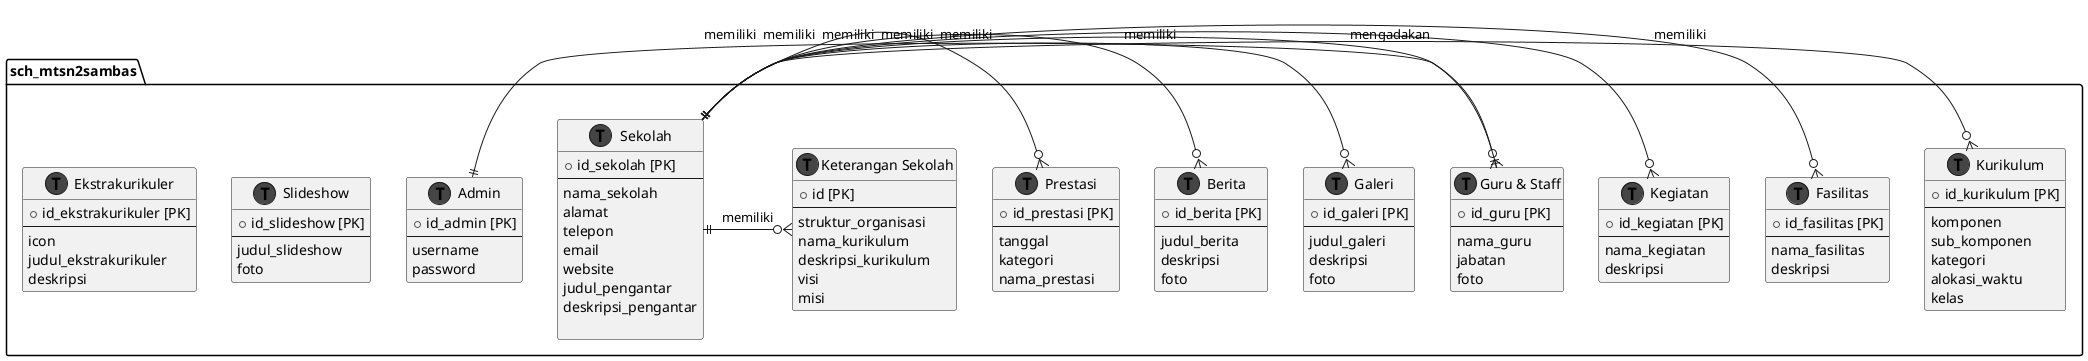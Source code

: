 @startuml
!define TABLE_BORDER_COLOR DarkSlateGray
!define TABLE_HEADER_COLOR DarkSlateGray
!define TABLE_ROW_COLOR LightCyan

!define FK_COLOR DarkCyan

!define ENTITY_BORDER_COLOR Black
!define ENTITY_BACKGROUND_COLOR AliceBlue

!define RELATION_LINE_COLOR DarkSlateGray
!define RELATION_ARROW_COLOR DarkSlateGray

!define ATTR_FIELD_COLOR Black
!define ATTR_FIELD_BACKGROUND_COLOR PaleGreen

skinparam monochrome true
skinparam shadowing false

package "sch_mtsn2sambas" {
  entity "Sekolah" as sekolah <<T,TABLE_BORDER_COLOR>> {
    + id_sekolah [PK]
    --
    nama_sekolah
    alamat
    telepon
    email
    website
    judul_pengantar
    deskripsi_pengantar

  }

  entity "Fasilitas" as fasilitas <<T, TABLE_BORDER_COLOR>> {
    + id_fasilitas [PK]
    --
    nama_fasilitas
    deskripsi
  }

  entity "Kegiatan" as kegiatan <<T, TABLE_BORDER_COLOR>> {
    + id_kegiatan [PK]
    --
    nama_kegiatan
    deskripsi
  }

  entity "Guru & Staff" as guru_staff <<T, TABLE_BORDER_COLOR>> {
    + id_guru [PK]
    --
    nama_guru
    jabatan
    foto
  }

  entity "Galeri" as galeri <<T, TABLE_BORDER_COLOR>> {
      + id_galeri [PK]
      --
       judul_galeri
      deskripsi
      foto
    }

  entity "Slideshow" as slideshow <<T, TABLE_BORDER_COLOR>> {
      + id_slideshow [PK]
      --
      judul_slideshow
      foto
    }

    entity "Berita" as berita <<T, TABLE_BORDER_COLOR>> {
        + id_berita [PK]
        --
        judul_berita
        deskripsi
        foto
      }

   entity "Admin" as admin <<T, TABLE_BORDER_COLOR>> {
      + id_admin [PK]
      --
      username
      password
    }

    entity "Prestasi" as prestasi <<T, TABLE_BORDER_COLOR>> {
      + id_prestasi [PK]
      --
      tanggal
      kategori
      nama_prestasi
    }

    entity "Keterangan Sekolah" as ket_sekolah <<T, TABLE_BORDER_COLOR>> {
      + id [PK]
      --
      struktur_organisasi
      nama_kurikulum
      deskripsi_kurikulum
      visi
      misi
    }

    entity "Kurikulum" as kurikulum <<T, TABLE_BORDER_COLOR>> {
      + id_kurikulum [PK]
      --
      komponen
      sub_komponen
      kategori
      alokasi_waktu
      kelas
    }

    entity "Ekstrakurikuler" as ekstrakurikuler <<T, TABLE_BORDER_COLOR>> {
      + id_ekstrakurikuler [PK]
      --
      icon
      judul_ekstrakurikuler
      deskripsi
    }

    sekolah ||-ri-o{ kurikulum : "memiliki"
    sekolah ||-ri-o{ fasilitas : "memiliki"
    sekolah ||-ri-o{ kegiatan : "mengadakan"
    sekolah ||-ri-o{ guru_staff : "memiliki"
    sekolah ||-ri-o{ galeri : "memiliki"
    sekolah ||-ri-o{ berita : "memiliki"
    sekolah ||-ri-o{ prestasi : "memiliki"
    sekolah ||-ri-o{ ket_sekolah : "memiliki"
    admin ||-ri-|| guru_staff : "memiliki"

  }


  @enduml